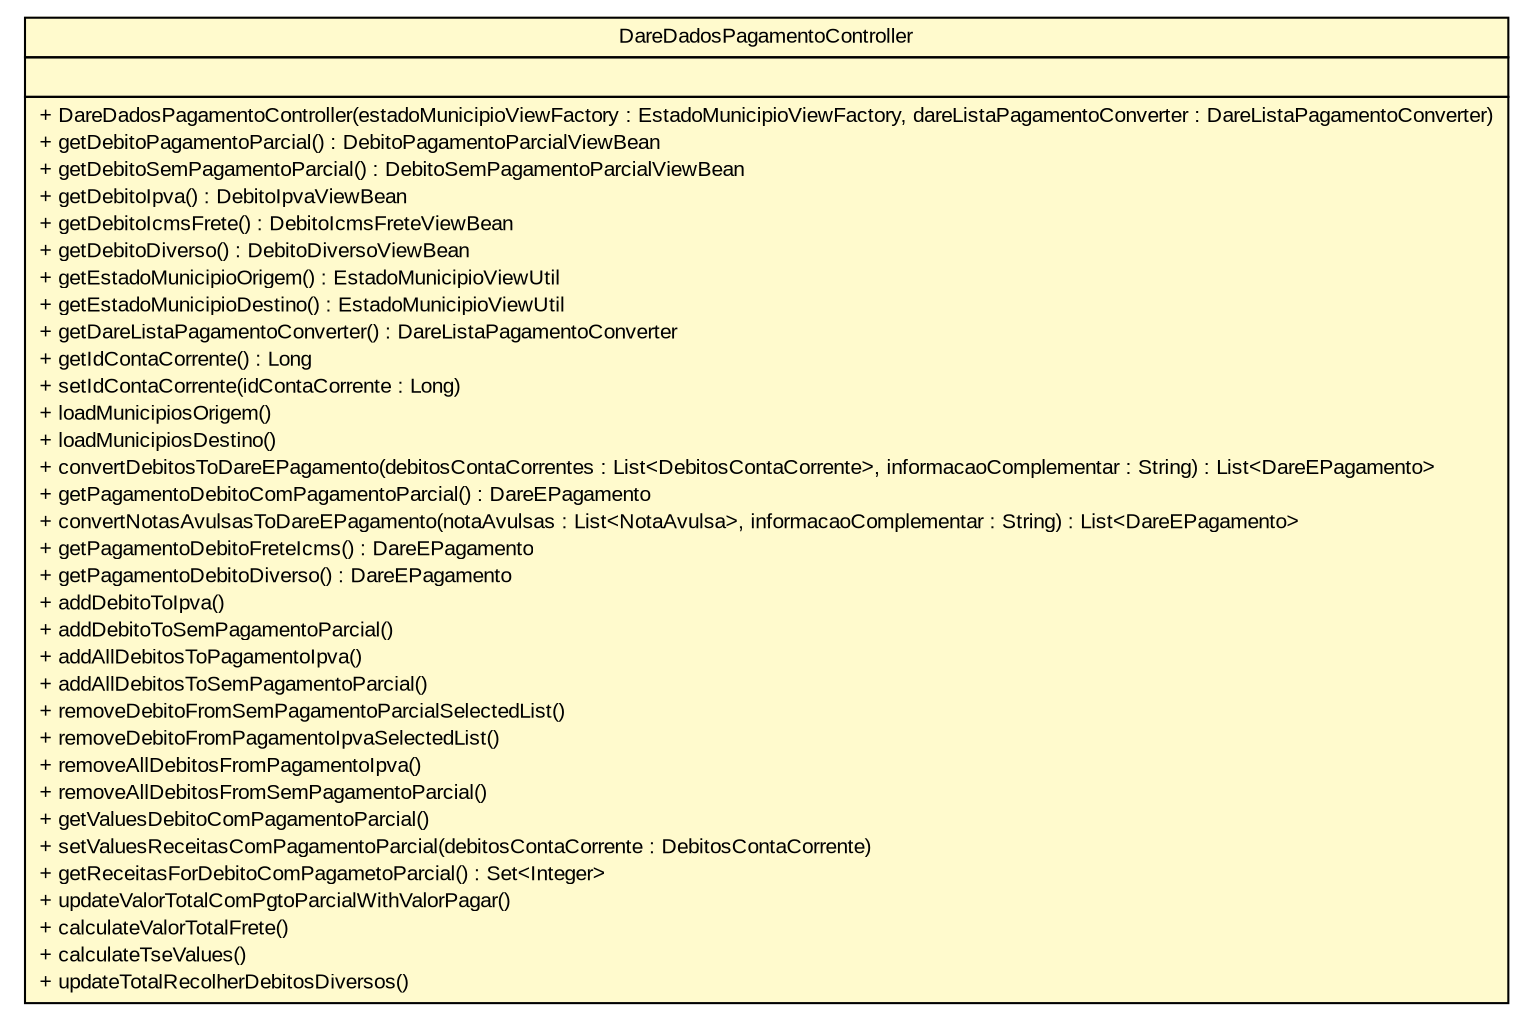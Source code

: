 #!/usr/local/bin/dot
#
# Class diagram 
# Generated by UMLGraph version R5_6 (http://www.umlgraph.org/)
#

digraph G {
	edge [fontname="arial",fontsize=10,labelfontname="arial",labelfontsize=10];
	node [fontname="arial",fontsize=10,shape=plaintext];
	nodesep=0.25;
	ranksep=0.5;
	// br.gov.to.sefaz.arr.parametros.managedbean.viewbean.dare.DareDadosPagamentoController
	c431619 [label=<<table title="br.gov.to.sefaz.arr.parametros.managedbean.viewbean.dare.DareDadosPagamentoController" border="0" cellborder="1" cellspacing="0" cellpadding="2" port="p" bgcolor="lemonChiffon" href="./DareDadosPagamentoController.html">
		<tr><td><table border="0" cellspacing="0" cellpadding="1">
<tr><td align="center" balign="center"> DareDadosPagamentoController </td></tr>
		</table></td></tr>
		<tr><td><table border="0" cellspacing="0" cellpadding="1">
<tr><td align="left" balign="left">  </td></tr>
		</table></td></tr>
		<tr><td><table border="0" cellspacing="0" cellpadding="1">
<tr><td align="left" balign="left"> + DareDadosPagamentoController(estadoMunicipioViewFactory : EstadoMunicipioViewFactory, dareListaPagamentoConverter : DareListaPagamentoConverter) </td></tr>
<tr><td align="left" balign="left"> + getDebitoPagamentoParcial() : DebitoPagamentoParcialViewBean </td></tr>
<tr><td align="left" balign="left"> + getDebitoSemPagamentoParcial() : DebitoSemPagamentoParcialViewBean </td></tr>
<tr><td align="left" balign="left"> + getDebitoIpva() : DebitoIpvaViewBean </td></tr>
<tr><td align="left" balign="left"> + getDebitoIcmsFrete() : DebitoIcmsFreteViewBean </td></tr>
<tr><td align="left" balign="left"> + getDebitoDiverso() : DebitoDiversoViewBean </td></tr>
<tr><td align="left" balign="left"> + getEstadoMunicipioOrigem() : EstadoMunicipioViewUtil </td></tr>
<tr><td align="left" balign="left"> + getEstadoMunicipioDestino() : EstadoMunicipioViewUtil </td></tr>
<tr><td align="left" balign="left"> + getDareListaPagamentoConverter() : DareListaPagamentoConverter </td></tr>
<tr><td align="left" balign="left"> + getIdContaCorrente() : Long </td></tr>
<tr><td align="left" balign="left"> + setIdContaCorrente(idContaCorrente : Long) </td></tr>
<tr><td align="left" balign="left"> + loadMunicipiosOrigem() </td></tr>
<tr><td align="left" balign="left"> + loadMunicipiosDestino() </td></tr>
<tr><td align="left" balign="left"> + convertDebitosToDareEPagamento(debitosContaCorrentes : List&lt;DebitosContaCorrente&gt;, informacaoComplementar : String) : List&lt;DareEPagamento&gt; </td></tr>
<tr><td align="left" balign="left"> + getPagamentoDebitoComPagamentoParcial() : DareEPagamento </td></tr>
<tr><td align="left" balign="left"> + convertNotasAvulsasToDareEPagamento(notaAvulsas : List&lt;NotaAvulsa&gt;, informacaoComplementar : String) : List&lt;DareEPagamento&gt; </td></tr>
<tr><td align="left" balign="left"> + getPagamentoDebitoFreteIcms() : DareEPagamento </td></tr>
<tr><td align="left" balign="left"> + getPagamentoDebitoDiverso() : DareEPagamento </td></tr>
<tr><td align="left" balign="left"> + addDebitoToIpva() </td></tr>
<tr><td align="left" balign="left"> + addDebitoToSemPagamentoParcial() </td></tr>
<tr><td align="left" balign="left"> + addAllDebitosToPagamentoIpva() </td></tr>
<tr><td align="left" balign="left"> + addAllDebitosToSemPagamentoParcial() </td></tr>
<tr><td align="left" balign="left"> + removeDebitoFromSemPagamentoParcialSelectedList() </td></tr>
<tr><td align="left" balign="left"> + removeDebitoFromPagamentoIpvaSelectedList() </td></tr>
<tr><td align="left" balign="left"> + removeAllDebitosFromPagamentoIpva() </td></tr>
<tr><td align="left" balign="left"> + removeAllDebitosFromSemPagamentoParcial() </td></tr>
<tr><td align="left" balign="left"> + getValuesDebitoComPagamentoParcial() </td></tr>
<tr><td align="left" balign="left"> + setValuesReceitasComPagamentoParcial(debitosContaCorrente : DebitosContaCorrente) </td></tr>
<tr><td align="left" balign="left"> + getReceitasForDebitoComPagametoParcial() : Set&lt;Integer&gt; </td></tr>
<tr><td align="left" balign="left"> + updateValorTotalComPgtoParcialWithValorPagar() </td></tr>
<tr><td align="left" balign="left"> + calculateValorTotalFrete() </td></tr>
<tr><td align="left" balign="left"> + calculateTseValues() </td></tr>
<tr><td align="left" balign="left"> + updateTotalRecolherDebitosDiversos() </td></tr>
		</table></td></tr>
		</table>>, URL="./DareDadosPagamentoController.html", fontname="arial", fontcolor="black", fontsize=10.0];
}

